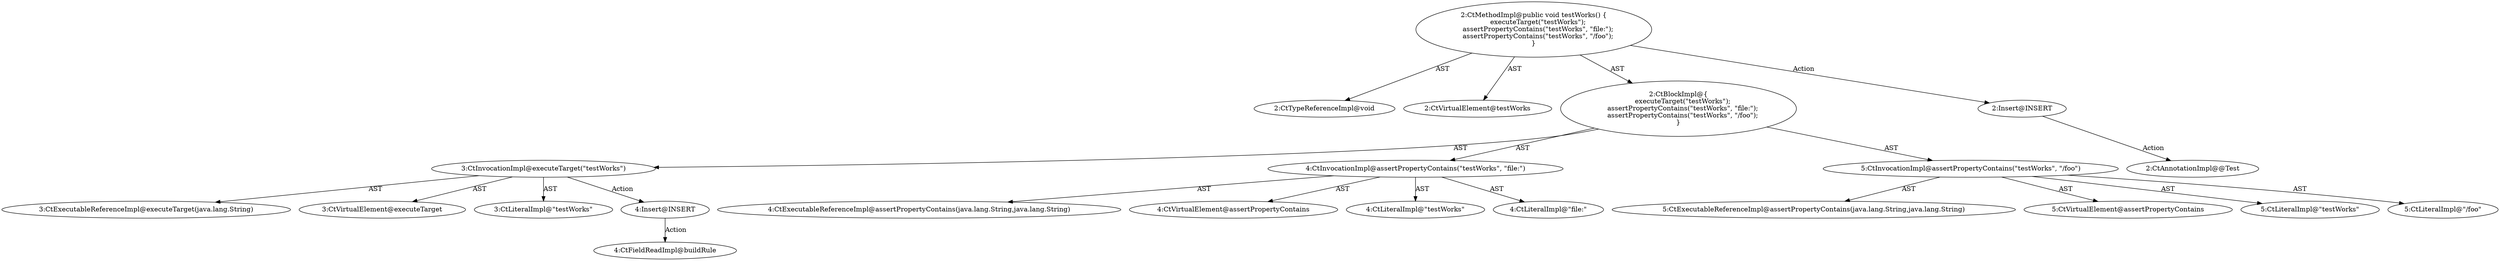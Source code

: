 digraph "testWorks#?" {
0 [label="2:CtTypeReferenceImpl@void" shape=ellipse]
1 [label="2:CtVirtualElement@testWorks" shape=ellipse]
2 [label="3:CtExecutableReferenceImpl@executeTarget(java.lang.String)" shape=ellipse]
3 [label="3:CtVirtualElement@executeTarget" shape=ellipse]
4 [label="3:CtLiteralImpl@\"testWorks\"" shape=ellipse]
5 [label="3:CtInvocationImpl@executeTarget(\"testWorks\")" shape=ellipse]
6 [label="4:CtExecutableReferenceImpl@assertPropertyContains(java.lang.String,java.lang.String)" shape=ellipse]
7 [label="4:CtVirtualElement@assertPropertyContains" shape=ellipse]
8 [label="4:CtLiteralImpl@\"testWorks\"" shape=ellipse]
9 [label="4:CtLiteralImpl@\"file:\"" shape=ellipse]
10 [label="4:CtInvocationImpl@assertPropertyContains(\"testWorks\", \"file:\")" shape=ellipse]
11 [label="5:CtExecutableReferenceImpl@assertPropertyContains(java.lang.String,java.lang.String)" shape=ellipse]
12 [label="5:CtVirtualElement@assertPropertyContains" shape=ellipse]
13 [label="5:CtLiteralImpl@\"testWorks\"" shape=ellipse]
14 [label="5:CtLiteralImpl@\"/foo\"" shape=ellipse]
15 [label="5:CtInvocationImpl@assertPropertyContains(\"testWorks\", \"/foo\")" shape=ellipse]
16 [label="2:CtBlockImpl@\{
    executeTarget(\"testWorks\");
    assertPropertyContains(\"testWorks\", \"file:\");
    assertPropertyContains(\"testWorks\", \"/foo\");
\}" shape=ellipse]
17 [label="2:CtMethodImpl@public void testWorks() \{
    executeTarget(\"testWorks\");
    assertPropertyContains(\"testWorks\", \"file:\");
    assertPropertyContains(\"testWorks\", \"/foo\");
\}" shape=ellipse]
18 [label="2:Insert@INSERT" shape=ellipse]
19 [label="2:CtAnnotationImpl@@Test" shape=ellipse]
20 [label="4:Insert@INSERT" shape=ellipse]
21 [label="4:CtFieldReadImpl@buildRule" shape=ellipse]
5 -> 3 [label="AST"];
5 -> 2 [label="AST"];
5 -> 4 [label="AST"];
5 -> 20 [label="Action"];
10 -> 7 [label="AST"];
10 -> 6 [label="AST"];
10 -> 8 [label="AST"];
10 -> 9 [label="AST"];
15 -> 12 [label="AST"];
15 -> 11 [label="AST"];
15 -> 13 [label="AST"];
15 -> 14 [label="AST"];
16 -> 5 [label="AST"];
16 -> 10 [label="AST"];
16 -> 15 [label="AST"];
17 -> 1 [label="AST"];
17 -> 0 [label="AST"];
17 -> 16 [label="AST"];
17 -> 18 [label="Action"];
18 -> 19 [label="Action"];
20 -> 21 [label="Action"];
}
